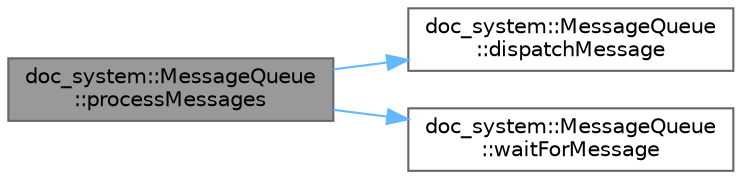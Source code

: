 digraph "doc_system::MessageQueue::processMessages"
{
 // INTERACTIVE_SVG=YES
 // LATEX_PDF_SIZE
  bgcolor="transparent";
  edge [fontname=Helvetica,fontsize=10,labelfontname=Helvetica,labelfontsize=10];
  node [fontname=Helvetica,fontsize=10,shape=box,height=0.2,width=0.4];
  rankdir="LR";
  Node1 [id="Node000001",label="doc_system::MessageQueue\l::processMessages",height=0.2,width=0.4,color="gray40", fillcolor="grey60", style="filled", fontcolor="black",tooltip=" "];
  Node1 -> Node2 [id="edge1_Node000001_Node000002",color="steelblue1",style="solid",tooltip=" "];
  Node2 [id="Node000002",label="doc_system::MessageQueue\l::dispatchMessage",height=0.2,width=0.4,color="grey40", fillcolor="white", style="filled",URL="$classdoc__system_1_1_message_queue.html#a25fe7d14a144f18eca6ea612b3e90205",tooltip=" "];
  Node1 -> Node3 [id="edge2_Node000001_Node000003",color="steelblue1",style="solid",tooltip=" "];
  Node3 [id="Node000003",label="doc_system::MessageQueue\l::waitForMessage",height=0.2,width=0.4,color="grey40", fillcolor="white", style="filled",URL="$classdoc__system_1_1_message_queue.html#ac6df3cccd2f9befa8ff2f43d54283bb8",tooltip=" "];
}
